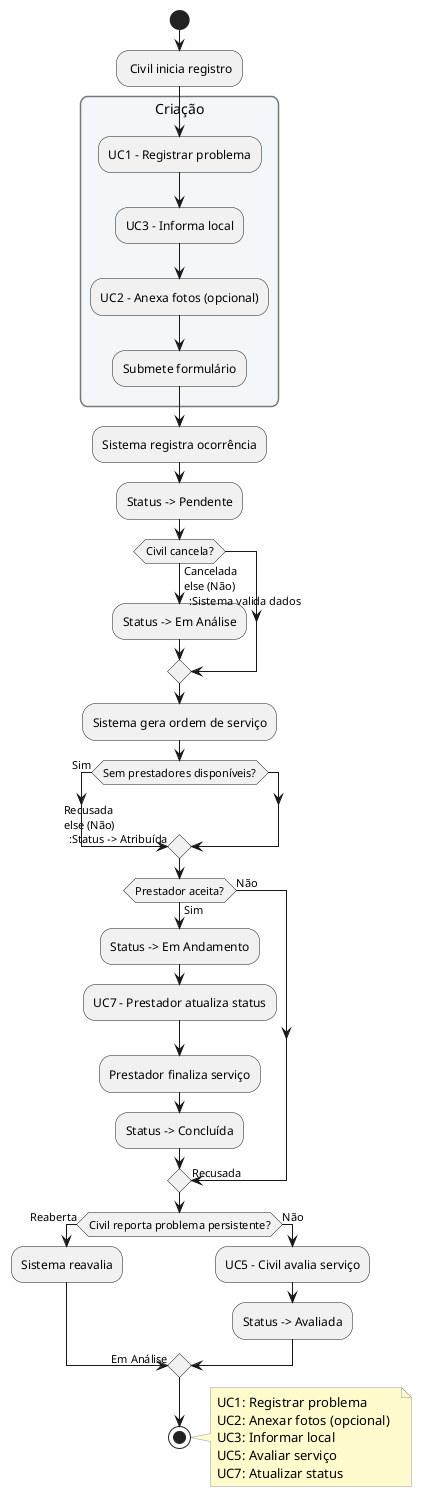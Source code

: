 @startuml
skinparam rectangle {
  BackgroundColor #F4F7F9
  BorderColor #777777
  RoundCorner 15
}

skinparam note {
  BackgroundColor #FFFBCC
  BorderColor #999999
}

start

: Civil inicia registro;

rectangle "Criação" {
  :UC1 - Registrar problema;
  :UC3 - Informa local;
  :UC2 - Anexa fotos (opcional);
  :Submete formulário;
}

:Sistema registra ocorrência;

:Status -> Pendente;

if (Civil cancela?) then (Sim)
  -> Cancelada
else (Não)
  :Sistema valida dados;
  :Status -> Em Análise;
endif

:Sistema gera ordem de serviço;

if (Sem prestadores disponíveis?) then (Sim)
  -> Recusada
else (Não)
  :Status -> Atribuída;
endif

if (Prestador aceita?) then (Sim)
  :Status -> Em Andamento;
  :UC7 - Prestador atualiza status;
  :Prestador finaliza serviço;
  :Status -> Concluída;
else (Não)
  -> Recusada;
endif

if (Civil reporta problema persistente?) then (Sim)
  -> Reaberta;
  :Sistema reavalia;
  -> Em Análise;
else (Não)
  :UC5 - Civil avalia serviço;
  :Status -> Avaliada;
endif

stop

note right
UC1: Registrar problema  
UC2: Anexar fotos (opcional)  
UC3: Informar local  
UC5: Avaliar serviço  
UC7: Atualizar status  
end note

@enduml
